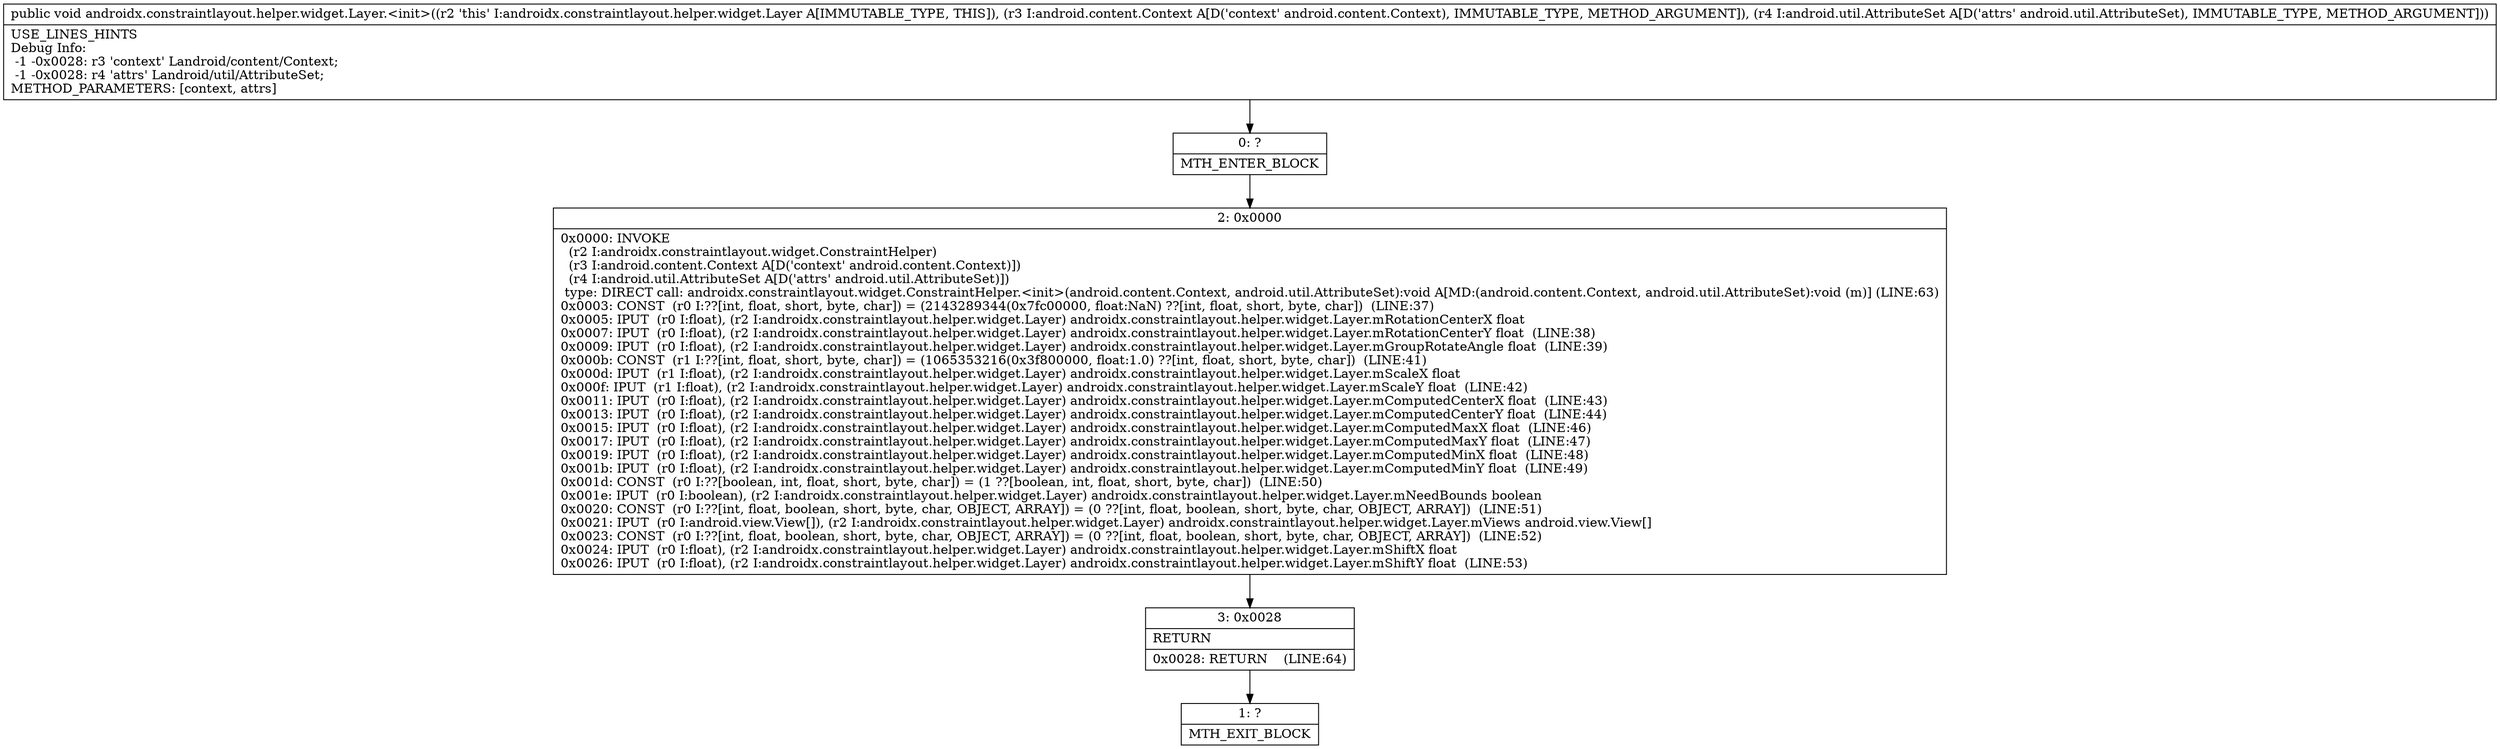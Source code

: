 digraph "CFG forandroidx.constraintlayout.helper.widget.Layer.\<init\>(Landroid\/content\/Context;Landroid\/util\/AttributeSet;)V" {
Node_0 [shape=record,label="{0\:\ ?|MTH_ENTER_BLOCK\l}"];
Node_2 [shape=record,label="{2\:\ 0x0000|0x0000: INVOKE  \l  (r2 I:androidx.constraintlayout.widget.ConstraintHelper)\l  (r3 I:android.content.Context A[D('context' android.content.Context)])\l  (r4 I:android.util.AttributeSet A[D('attrs' android.util.AttributeSet)])\l type: DIRECT call: androidx.constraintlayout.widget.ConstraintHelper.\<init\>(android.content.Context, android.util.AttributeSet):void A[MD:(android.content.Context, android.util.AttributeSet):void (m)] (LINE:63)\l0x0003: CONST  (r0 I:??[int, float, short, byte, char]) = (2143289344(0x7fc00000, float:NaN) ??[int, float, short, byte, char])  (LINE:37)\l0x0005: IPUT  (r0 I:float), (r2 I:androidx.constraintlayout.helper.widget.Layer) androidx.constraintlayout.helper.widget.Layer.mRotationCenterX float \l0x0007: IPUT  (r0 I:float), (r2 I:androidx.constraintlayout.helper.widget.Layer) androidx.constraintlayout.helper.widget.Layer.mRotationCenterY float  (LINE:38)\l0x0009: IPUT  (r0 I:float), (r2 I:androidx.constraintlayout.helper.widget.Layer) androidx.constraintlayout.helper.widget.Layer.mGroupRotateAngle float  (LINE:39)\l0x000b: CONST  (r1 I:??[int, float, short, byte, char]) = (1065353216(0x3f800000, float:1.0) ??[int, float, short, byte, char])  (LINE:41)\l0x000d: IPUT  (r1 I:float), (r2 I:androidx.constraintlayout.helper.widget.Layer) androidx.constraintlayout.helper.widget.Layer.mScaleX float \l0x000f: IPUT  (r1 I:float), (r2 I:androidx.constraintlayout.helper.widget.Layer) androidx.constraintlayout.helper.widget.Layer.mScaleY float  (LINE:42)\l0x0011: IPUT  (r0 I:float), (r2 I:androidx.constraintlayout.helper.widget.Layer) androidx.constraintlayout.helper.widget.Layer.mComputedCenterX float  (LINE:43)\l0x0013: IPUT  (r0 I:float), (r2 I:androidx.constraintlayout.helper.widget.Layer) androidx.constraintlayout.helper.widget.Layer.mComputedCenterY float  (LINE:44)\l0x0015: IPUT  (r0 I:float), (r2 I:androidx.constraintlayout.helper.widget.Layer) androidx.constraintlayout.helper.widget.Layer.mComputedMaxX float  (LINE:46)\l0x0017: IPUT  (r0 I:float), (r2 I:androidx.constraintlayout.helper.widget.Layer) androidx.constraintlayout.helper.widget.Layer.mComputedMaxY float  (LINE:47)\l0x0019: IPUT  (r0 I:float), (r2 I:androidx.constraintlayout.helper.widget.Layer) androidx.constraintlayout.helper.widget.Layer.mComputedMinX float  (LINE:48)\l0x001b: IPUT  (r0 I:float), (r2 I:androidx.constraintlayout.helper.widget.Layer) androidx.constraintlayout.helper.widget.Layer.mComputedMinY float  (LINE:49)\l0x001d: CONST  (r0 I:??[boolean, int, float, short, byte, char]) = (1 ??[boolean, int, float, short, byte, char])  (LINE:50)\l0x001e: IPUT  (r0 I:boolean), (r2 I:androidx.constraintlayout.helper.widget.Layer) androidx.constraintlayout.helper.widget.Layer.mNeedBounds boolean \l0x0020: CONST  (r0 I:??[int, float, boolean, short, byte, char, OBJECT, ARRAY]) = (0 ??[int, float, boolean, short, byte, char, OBJECT, ARRAY])  (LINE:51)\l0x0021: IPUT  (r0 I:android.view.View[]), (r2 I:androidx.constraintlayout.helper.widget.Layer) androidx.constraintlayout.helper.widget.Layer.mViews android.view.View[] \l0x0023: CONST  (r0 I:??[int, float, boolean, short, byte, char, OBJECT, ARRAY]) = (0 ??[int, float, boolean, short, byte, char, OBJECT, ARRAY])  (LINE:52)\l0x0024: IPUT  (r0 I:float), (r2 I:androidx.constraintlayout.helper.widget.Layer) androidx.constraintlayout.helper.widget.Layer.mShiftX float \l0x0026: IPUT  (r0 I:float), (r2 I:androidx.constraintlayout.helper.widget.Layer) androidx.constraintlayout.helper.widget.Layer.mShiftY float  (LINE:53)\l}"];
Node_3 [shape=record,label="{3\:\ 0x0028|RETURN\l|0x0028: RETURN    (LINE:64)\l}"];
Node_1 [shape=record,label="{1\:\ ?|MTH_EXIT_BLOCK\l}"];
MethodNode[shape=record,label="{public void androidx.constraintlayout.helper.widget.Layer.\<init\>((r2 'this' I:androidx.constraintlayout.helper.widget.Layer A[IMMUTABLE_TYPE, THIS]), (r3 I:android.content.Context A[D('context' android.content.Context), IMMUTABLE_TYPE, METHOD_ARGUMENT]), (r4 I:android.util.AttributeSet A[D('attrs' android.util.AttributeSet), IMMUTABLE_TYPE, METHOD_ARGUMENT]))  | USE_LINES_HINTS\lDebug Info:\l  \-1 \-0x0028: r3 'context' Landroid\/content\/Context;\l  \-1 \-0x0028: r4 'attrs' Landroid\/util\/AttributeSet;\lMETHOD_PARAMETERS: [context, attrs]\l}"];
MethodNode -> Node_0;Node_0 -> Node_2;
Node_2 -> Node_3;
Node_3 -> Node_1;
}

